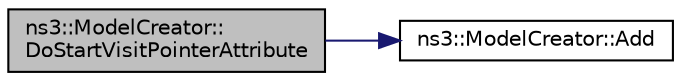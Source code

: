 digraph "ns3::ModelCreator::DoStartVisitPointerAttribute"
{
  edge [fontname="Helvetica",fontsize="10",labelfontname="Helvetica",labelfontsize="10"];
  node [fontname="Helvetica",fontsize="10",shape=record];
  rankdir="LR";
  Node1 [label="ns3::ModelCreator::\lDoStartVisitPointerAttribute",height=0.2,width=0.4,color="black", fillcolor="grey75", style="filled", fontcolor="black"];
  Node1 -> Node2 [color="midnightblue",fontsize="10",style="solid"];
  Node2 [label="ns3::ModelCreator::Add",height=0.2,width=0.4,color="black", fillcolor="white", style="filled",URL="$d1/d93/classns3_1_1ModelCreator.html#a89400a73b9d74c00430699b66f246f60"];
}
